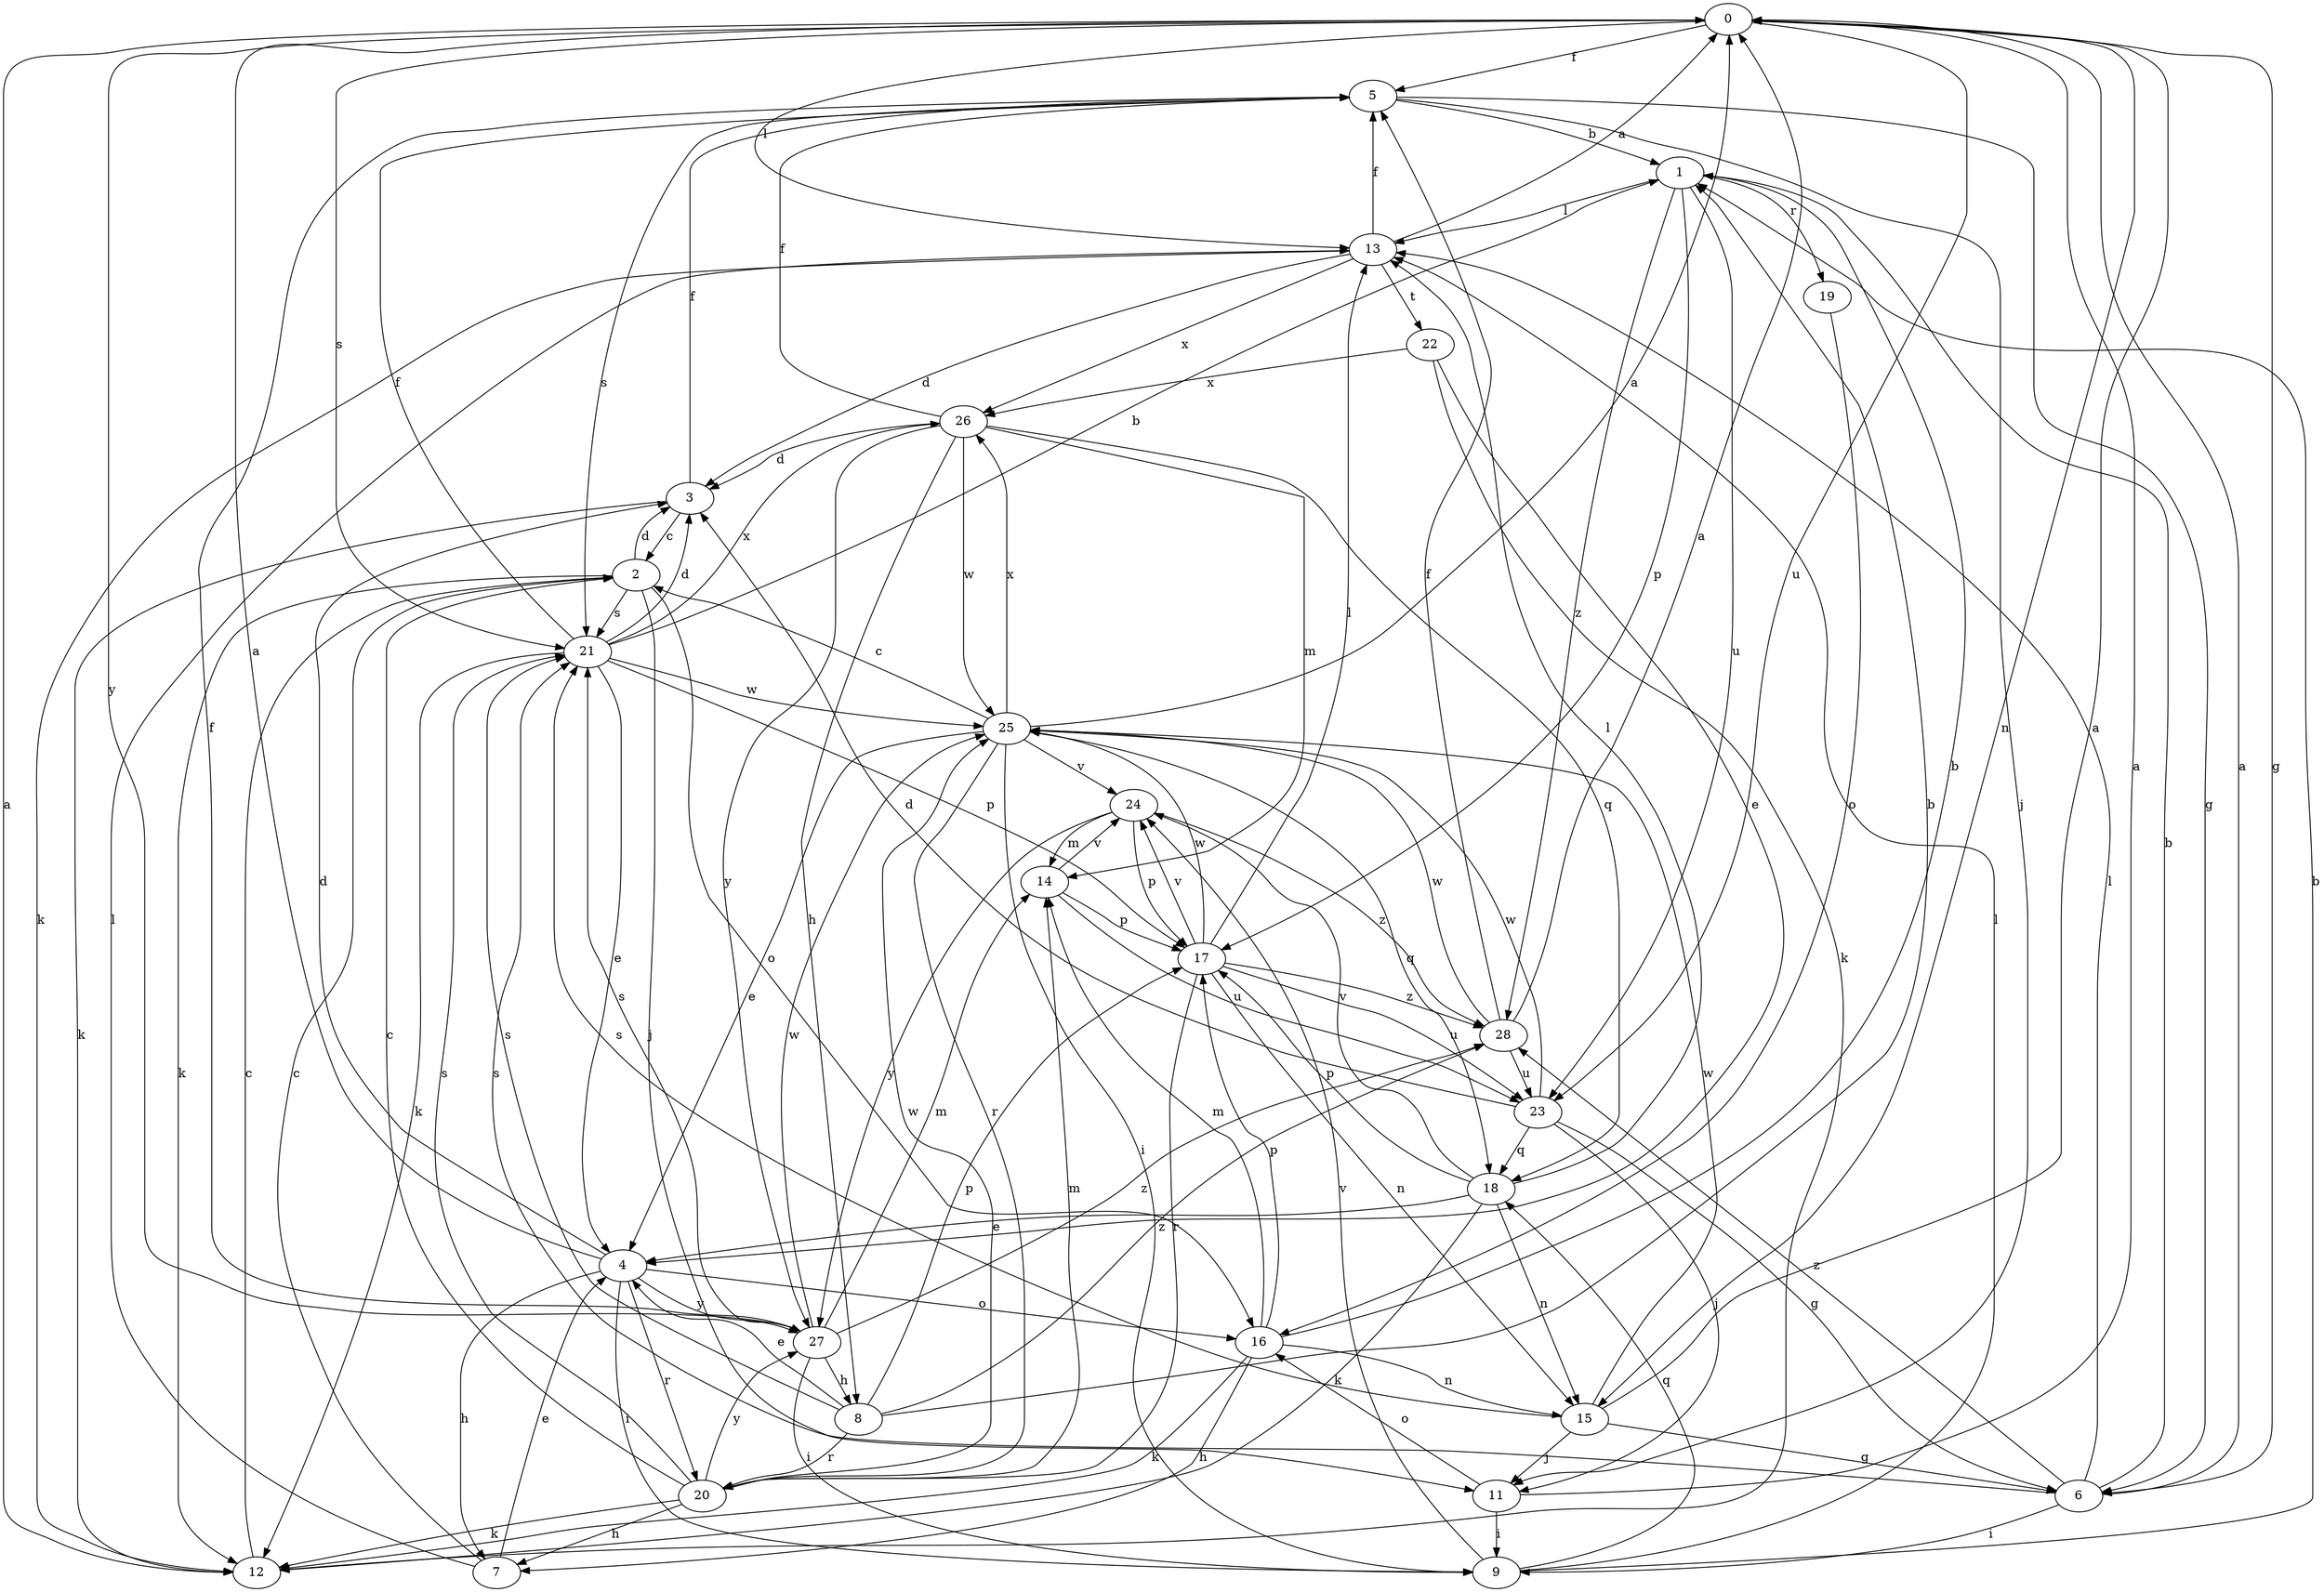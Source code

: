 strict digraph  {
0;
1;
2;
3;
4;
5;
6;
7;
8;
9;
11;
12;
13;
14;
15;
16;
17;
18;
19;
20;
21;
22;
23;
24;
25;
26;
27;
28;
0 -> 5  [label=f];
0 -> 6  [label=g];
0 -> 13  [label=l];
0 -> 15  [label=n];
0 -> 21  [label=s];
0 -> 23  [label=u];
0 -> 27  [label=y];
1 -> 13  [label=l];
1 -> 17  [label=p];
1 -> 19  [label=r];
1 -> 23  [label=u];
1 -> 28  [label=z];
2 -> 3  [label=d];
2 -> 11  [label=j];
2 -> 12  [label=k];
2 -> 16  [label=o];
2 -> 21  [label=s];
3 -> 2  [label=c];
3 -> 5  [label=f];
3 -> 12  [label=k];
4 -> 0  [label=a];
4 -> 3  [label=d];
4 -> 7  [label=h];
4 -> 9  [label=i];
4 -> 16  [label=o];
4 -> 20  [label=r];
4 -> 27  [label=y];
5 -> 1  [label=b];
5 -> 6  [label=g];
5 -> 11  [label=j];
5 -> 21  [label=s];
6 -> 0  [label=a];
6 -> 1  [label=b];
6 -> 9  [label=i];
6 -> 13  [label=l];
6 -> 21  [label=s];
6 -> 28  [label=z];
7 -> 2  [label=c];
7 -> 4  [label=e];
7 -> 13  [label=l];
8 -> 1  [label=b];
8 -> 4  [label=e];
8 -> 17  [label=p];
8 -> 20  [label=r];
8 -> 21  [label=s];
8 -> 28  [label=z];
9 -> 1  [label=b];
9 -> 13  [label=l];
9 -> 18  [label=q];
9 -> 24  [label=v];
11 -> 0  [label=a];
11 -> 9  [label=i];
11 -> 16  [label=o];
12 -> 0  [label=a];
12 -> 2  [label=c];
13 -> 0  [label=a];
13 -> 3  [label=d];
13 -> 5  [label=f];
13 -> 12  [label=k];
13 -> 22  [label=t];
13 -> 26  [label=x];
14 -> 17  [label=p];
14 -> 23  [label=u];
14 -> 24  [label=v];
15 -> 0  [label=a];
15 -> 6  [label=g];
15 -> 11  [label=j];
15 -> 21  [label=s];
15 -> 25  [label=w];
16 -> 1  [label=b];
16 -> 7  [label=h];
16 -> 12  [label=k];
16 -> 14  [label=m];
16 -> 15  [label=n];
16 -> 17  [label=p];
17 -> 13  [label=l];
17 -> 15  [label=n];
17 -> 20  [label=r];
17 -> 23  [label=u];
17 -> 24  [label=v];
17 -> 25  [label=w];
17 -> 28  [label=z];
18 -> 4  [label=e];
18 -> 12  [label=k];
18 -> 13  [label=l];
18 -> 15  [label=n];
18 -> 17  [label=p];
18 -> 24  [label=v];
19 -> 16  [label=o];
20 -> 2  [label=c];
20 -> 7  [label=h];
20 -> 12  [label=k];
20 -> 14  [label=m];
20 -> 21  [label=s];
20 -> 25  [label=w];
20 -> 27  [label=y];
21 -> 1  [label=b];
21 -> 3  [label=d];
21 -> 4  [label=e];
21 -> 5  [label=f];
21 -> 12  [label=k];
21 -> 17  [label=p];
21 -> 25  [label=w];
21 -> 26  [label=x];
22 -> 4  [label=e];
22 -> 12  [label=k];
22 -> 26  [label=x];
23 -> 3  [label=d];
23 -> 6  [label=g];
23 -> 11  [label=j];
23 -> 18  [label=q];
23 -> 25  [label=w];
24 -> 14  [label=m];
24 -> 17  [label=p];
24 -> 27  [label=y];
24 -> 28  [label=z];
25 -> 0  [label=a];
25 -> 2  [label=c];
25 -> 4  [label=e];
25 -> 9  [label=i];
25 -> 18  [label=q];
25 -> 20  [label=r];
25 -> 24  [label=v];
25 -> 26  [label=x];
26 -> 3  [label=d];
26 -> 5  [label=f];
26 -> 8  [label=h];
26 -> 14  [label=m];
26 -> 18  [label=q];
26 -> 25  [label=w];
26 -> 27  [label=y];
27 -> 5  [label=f];
27 -> 8  [label=h];
27 -> 9  [label=i];
27 -> 14  [label=m];
27 -> 21  [label=s];
27 -> 25  [label=w];
27 -> 28  [label=z];
28 -> 0  [label=a];
28 -> 5  [label=f];
28 -> 23  [label=u];
28 -> 25  [label=w];
}
